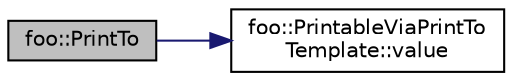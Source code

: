 digraph "foo::PrintTo"
{
  edge [fontname="Helvetica",fontsize="10",labelfontname="Helvetica",labelfontsize="10"];
  node [fontname="Helvetica",fontsize="10",shape=record];
  rankdir="LR";
  Node7 [label="foo::PrintTo",height=0.2,width=0.4,color="black", fillcolor="grey75", style="filled", fontcolor="black"];
  Node7 -> Node8 [color="midnightblue",fontsize="10",style="solid",fontname="Helvetica"];
  Node8 [label="foo::PrintableViaPrintTo\lTemplate::value",height=0.2,width=0.4,color="black", fillcolor="white", style="filled",URL="$dd/d79/classfoo_1_1_printable_via_print_to_template.html#a14e0fcac9ae264e37e6212994b2920f6"];
}
